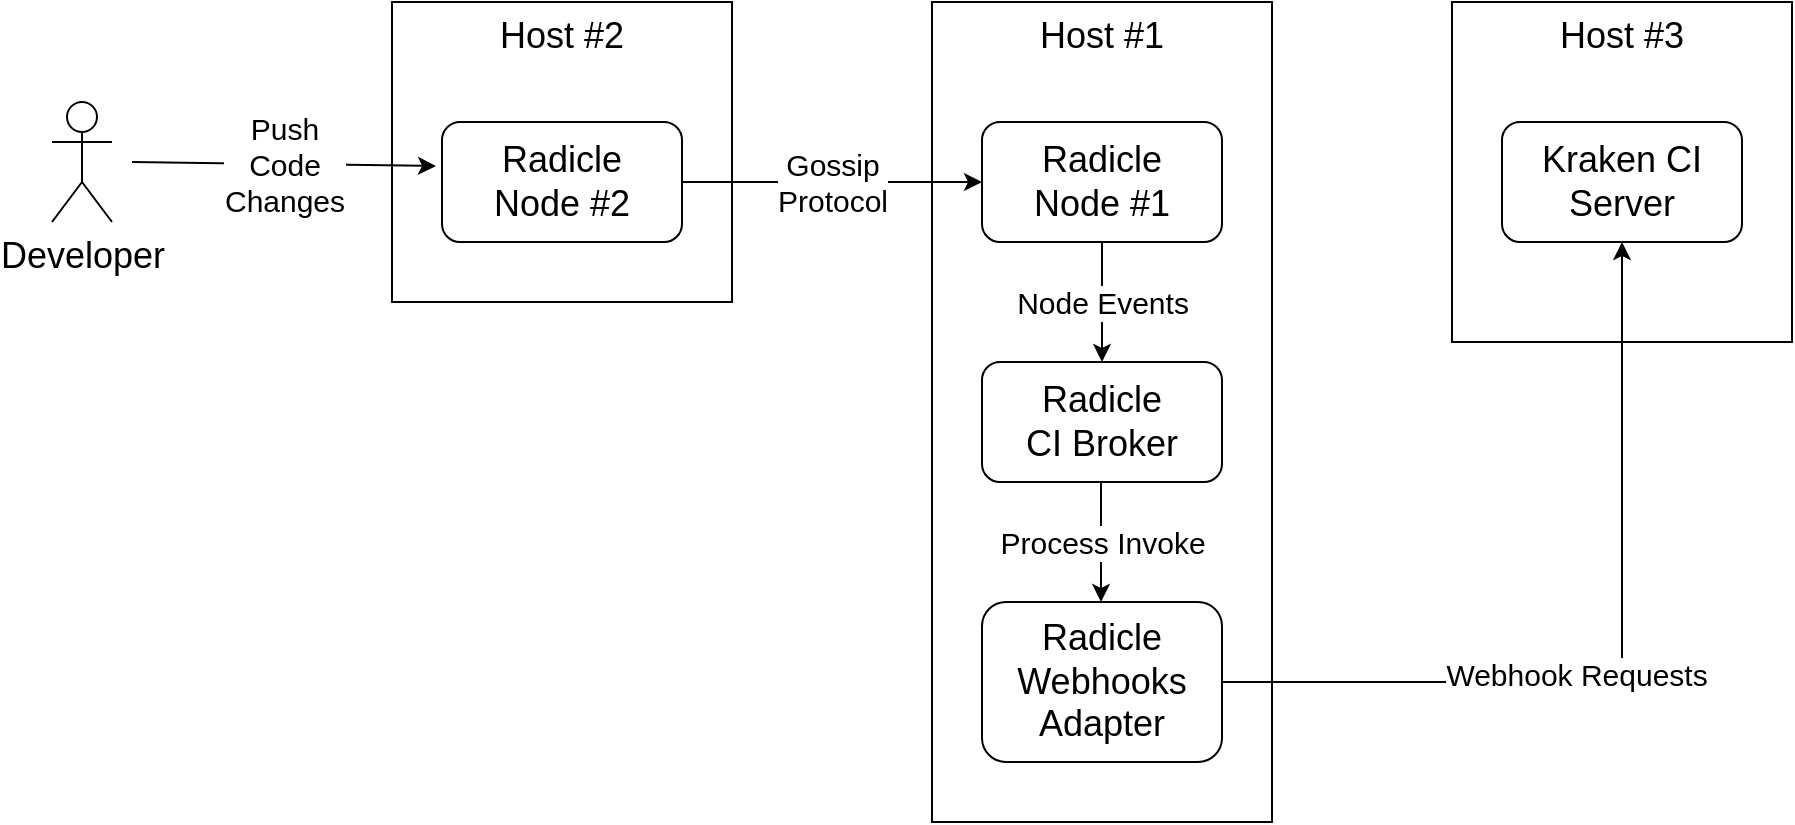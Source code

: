 <mxfile version="24.1.0" type="device">
  <diagram name="Strona-1" id="W226d1LqbWSiyxDl8MiR">
    <mxGraphModel dx="743" dy="561" grid="1" gridSize="10" guides="1" tooltips="1" connect="1" arrows="1" fold="1" page="1" pageScale="1" pageWidth="827" pageHeight="1169" math="0" shadow="0">
      <root>
        <mxCell id="0" />
        <mxCell id="1" parent="0" />
        <mxCell id="KtOhmeODvqZaWWyiyWH8-1" value="Developer" style="shape=umlActor;verticalLabelPosition=bottom;verticalAlign=top;html=1;outlineConnect=0;fontSize=18;" vertex="1" parent="1">
          <mxGeometry x="40" y="280" width="30" height="60" as="geometry" />
        </mxCell>
        <mxCell id="KtOhmeODvqZaWWyiyWH8-2" value="" style="group" vertex="1" connectable="0" parent="1">
          <mxGeometry x="210" y="230" width="170" height="150" as="geometry" />
        </mxCell>
        <mxCell id="UlAa_cZhMgEmCZ3M0QiR-3" value="Host #2" style="rounded=0;whiteSpace=wrap;html=1;fontSize=18;horizontal=1;verticalAlign=top;" parent="KtOhmeODvqZaWWyiyWH8-2" vertex="1">
          <mxGeometry width="170" height="150" as="geometry" />
        </mxCell>
        <mxCell id="UlAa_cZhMgEmCZ3M0QiR-2" value="Radicle &lt;br style=&quot;font-size: 18px;&quot;&gt;Node #2" style="rounded=1;whiteSpace=wrap;html=1;fontSize=18;" parent="KtOhmeODvqZaWWyiyWH8-2" vertex="1">
          <mxGeometry x="25" y="60" width="120" height="60" as="geometry" />
        </mxCell>
        <mxCell id="KtOhmeODvqZaWWyiyWH8-3" value="Push&lt;br style=&quot;font-size: 15px;&quot;&gt;Code&lt;br style=&quot;font-size: 15px;&quot;&gt;Changes" style="endArrow=classic;html=1;rounded=0;entryX=-0.025;entryY=0.367;entryDx=0;entryDy=0;entryPerimeter=0;fontSize=15;" edge="1" parent="1" target="UlAa_cZhMgEmCZ3M0QiR-2">
          <mxGeometry width="50" height="50" relative="1" as="geometry">
            <mxPoint x="80" y="310" as="sourcePoint" />
            <mxPoint x="440" y="410" as="targetPoint" />
          </mxGeometry>
        </mxCell>
        <mxCell id="KtOhmeODvqZaWWyiyWH8-5" value="Host #1" style="rounded=0;whiteSpace=wrap;html=1;fontSize=18;horizontal=1;verticalAlign=top;" vertex="1" parent="1">
          <mxGeometry x="480" y="230" width="170" height="410" as="geometry" />
        </mxCell>
        <mxCell id="KtOhmeODvqZaWWyiyWH8-6" value="Radicle &lt;br style=&quot;font-size: 18px;&quot;&gt;Node #1" style="rounded=1;whiteSpace=wrap;html=1;fontSize=18;" vertex="1" parent="1">
          <mxGeometry x="505" y="290" width="120" height="60" as="geometry" />
        </mxCell>
        <mxCell id="KtOhmeODvqZaWWyiyWH8-7" value="Radicle &lt;br style=&quot;font-size: 18px;&quot;&gt;CI Broker" style="rounded=1;whiteSpace=wrap;html=1;fontSize=18;" vertex="1" parent="1">
          <mxGeometry x="505" y="410" width="120" height="60" as="geometry" />
        </mxCell>
        <mxCell id="KtOhmeODvqZaWWyiyWH8-8" value="Gossip&lt;div&gt;Protocol&lt;/div&gt;" style="endArrow=classic;html=1;rounded=0;entryX=0;entryY=0.5;entryDx=0;entryDy=0;fontSize=15;exitX=1;exitY=0.5;exitDx=0;exitDy=0;" edge="1" parent="1" source="UlAa_cZhMgEmCZ3M0QiR-2" target="KtOhmeODvqZaWWyiyWH8-6">
          <mxGeometry width="50" height="50" relative="1" as="geometry">
            <mxPoint x="90" y="320" as="sourcePoint" />
            <mxPoint x="242" y="322" as="targetPoint" />
          </mxGeometry>
        </mxCell>
        <mxCell id="KtOhmeODvqZaWWyiyWH8-9" value="Node Events" style="endArrow=classic;html=1;rounded=0;exitX=0.5;exitY=1;exitDx=0;exitDy=0;entryX=0.5;entryY=0;entryDx=0;entryDy=0;fontSize=15;" edge="1" parent="1" source="KtOhmeODvqZaWWyiyWH8-6" target="KtOhmeODvqZaWWyiyWH8-7">
          <mxGeometry width="50" height="50" relative="1" as="geometry">
            <mxPoint x="320" y="470" as="sourcePoint" />
            <mxPoint x="370" y="420" as="targetPoint" />
          </mxGeometry>
        </mxCell>
        <mxCell id="KtOhmeODvqZaWWyiyWH8-10" value="Radicle &lt;br style=&quot;font-size: 18px;&quot;&gt;Webhooks Adapter" style="rounded=1;whiteSpace=wrap;html=1;fontSize=18;" vertex="1" parent="1">
          <mxGeometry x="505" y="530" width="120" height="80" as="geometry" />
        </mxCell>
        <mxCell id="KtOhmeODvqZaWWyiyWH8-11" value="Process Invoke" style="endArrow=classic;html=1;rounded=0;exitX=0.5;exitY=1;exitDx=0;exitDy=0;entryX=0.5;entryY=0;entryDx=0;entryDy=0;fontSize=15;" edge="1" parent="1">
          <mxGeometry width="50" height="50" relative="1" as="geometry">
            <mxPoint x="564.5" y="470" as="sourcePoint" />
            <mxPoint x="564.5" y="530" as="targetPoint" />
          </mxGeometry>
        </mxCell>
        <mxCell id="KtOhmeODvqZaWWyiyWH8-14" value="" style="group" vertex="1" connectable="0" parent="1">
          <mxGeometry x="740" y="230" width="170" height="170" as="geometry" />
        </mxCell>
        <mxCell id="KtOhmeODvqZaWWyiyWH8-12" value="Host #3" style="rounded=0;whiteSpace=wrap;html=1;fontSize=18;horizontal=1;verticalAlign=top;" vertex="1" parent="KtOhmeODvqZaWWyiyWH8-14">
          <mxGeometry width="170" height="170" as="geometry" />
        </mxCell>
        <mxCell id="KtOhmeODvqZaWWyiyWH8-13" value="Kraken CI&lt;br&gt;Server" style="rounded=1;whiteSpace=wrap;html=1;fontSize=18;" vertex="1" parent="KtOhmeODvqZaWWyiyWH8-14">
          <mxGeometry x="25" y="60" width="120" height="60" as="geometry" />
        </mxCell>
        <mxCell id="KtOhmeODvqZaWWyiyWH8-15" value="" style="endArrow=classic;html=1;rounded=0;exitX=1;exitY=0.5;exitDx=0;exitDy=0;entryX=0.5;entryY=1;entryDx=0;entryDy=0;fontSize=15;" edge="1" parent="1" source="KtOhmeODvqZaWWyiyWH8-10" target="KtOhmeODvqZaWWyiyWH8-13">
          <mxGeometry width="50" height="50" relative="1" as="geometry">
            <mxPoint x="770" y="510" as="sourcePoint" />
            <mxPoint x="820" y="460" as="targetPoint" />
            <Array as="points">
              <mxPoint x="825" y="570" />
            </Array>
          </mxGeometry>
        </mxCell>
        <mxCell id="KtOhmeODvqZaWWyiyWH8-16" value="Webhook Requests" style="edgeLabel;html=1;align=center;verticalAlign=middle;resizable=0;points=[];fontSize=15;" vertex="1" connectable="0" parent="KtOhmeODvqZaWWyiyWH8-15">
          <mxGeometry x="-0.16" y="4" relative="1" as="geometry">
            <mxPoint as="offset" />
          </mxGeometry>
        </mxCell>
      </root>
    </mxGraphModel>
  </diagram>
</mxfile>
